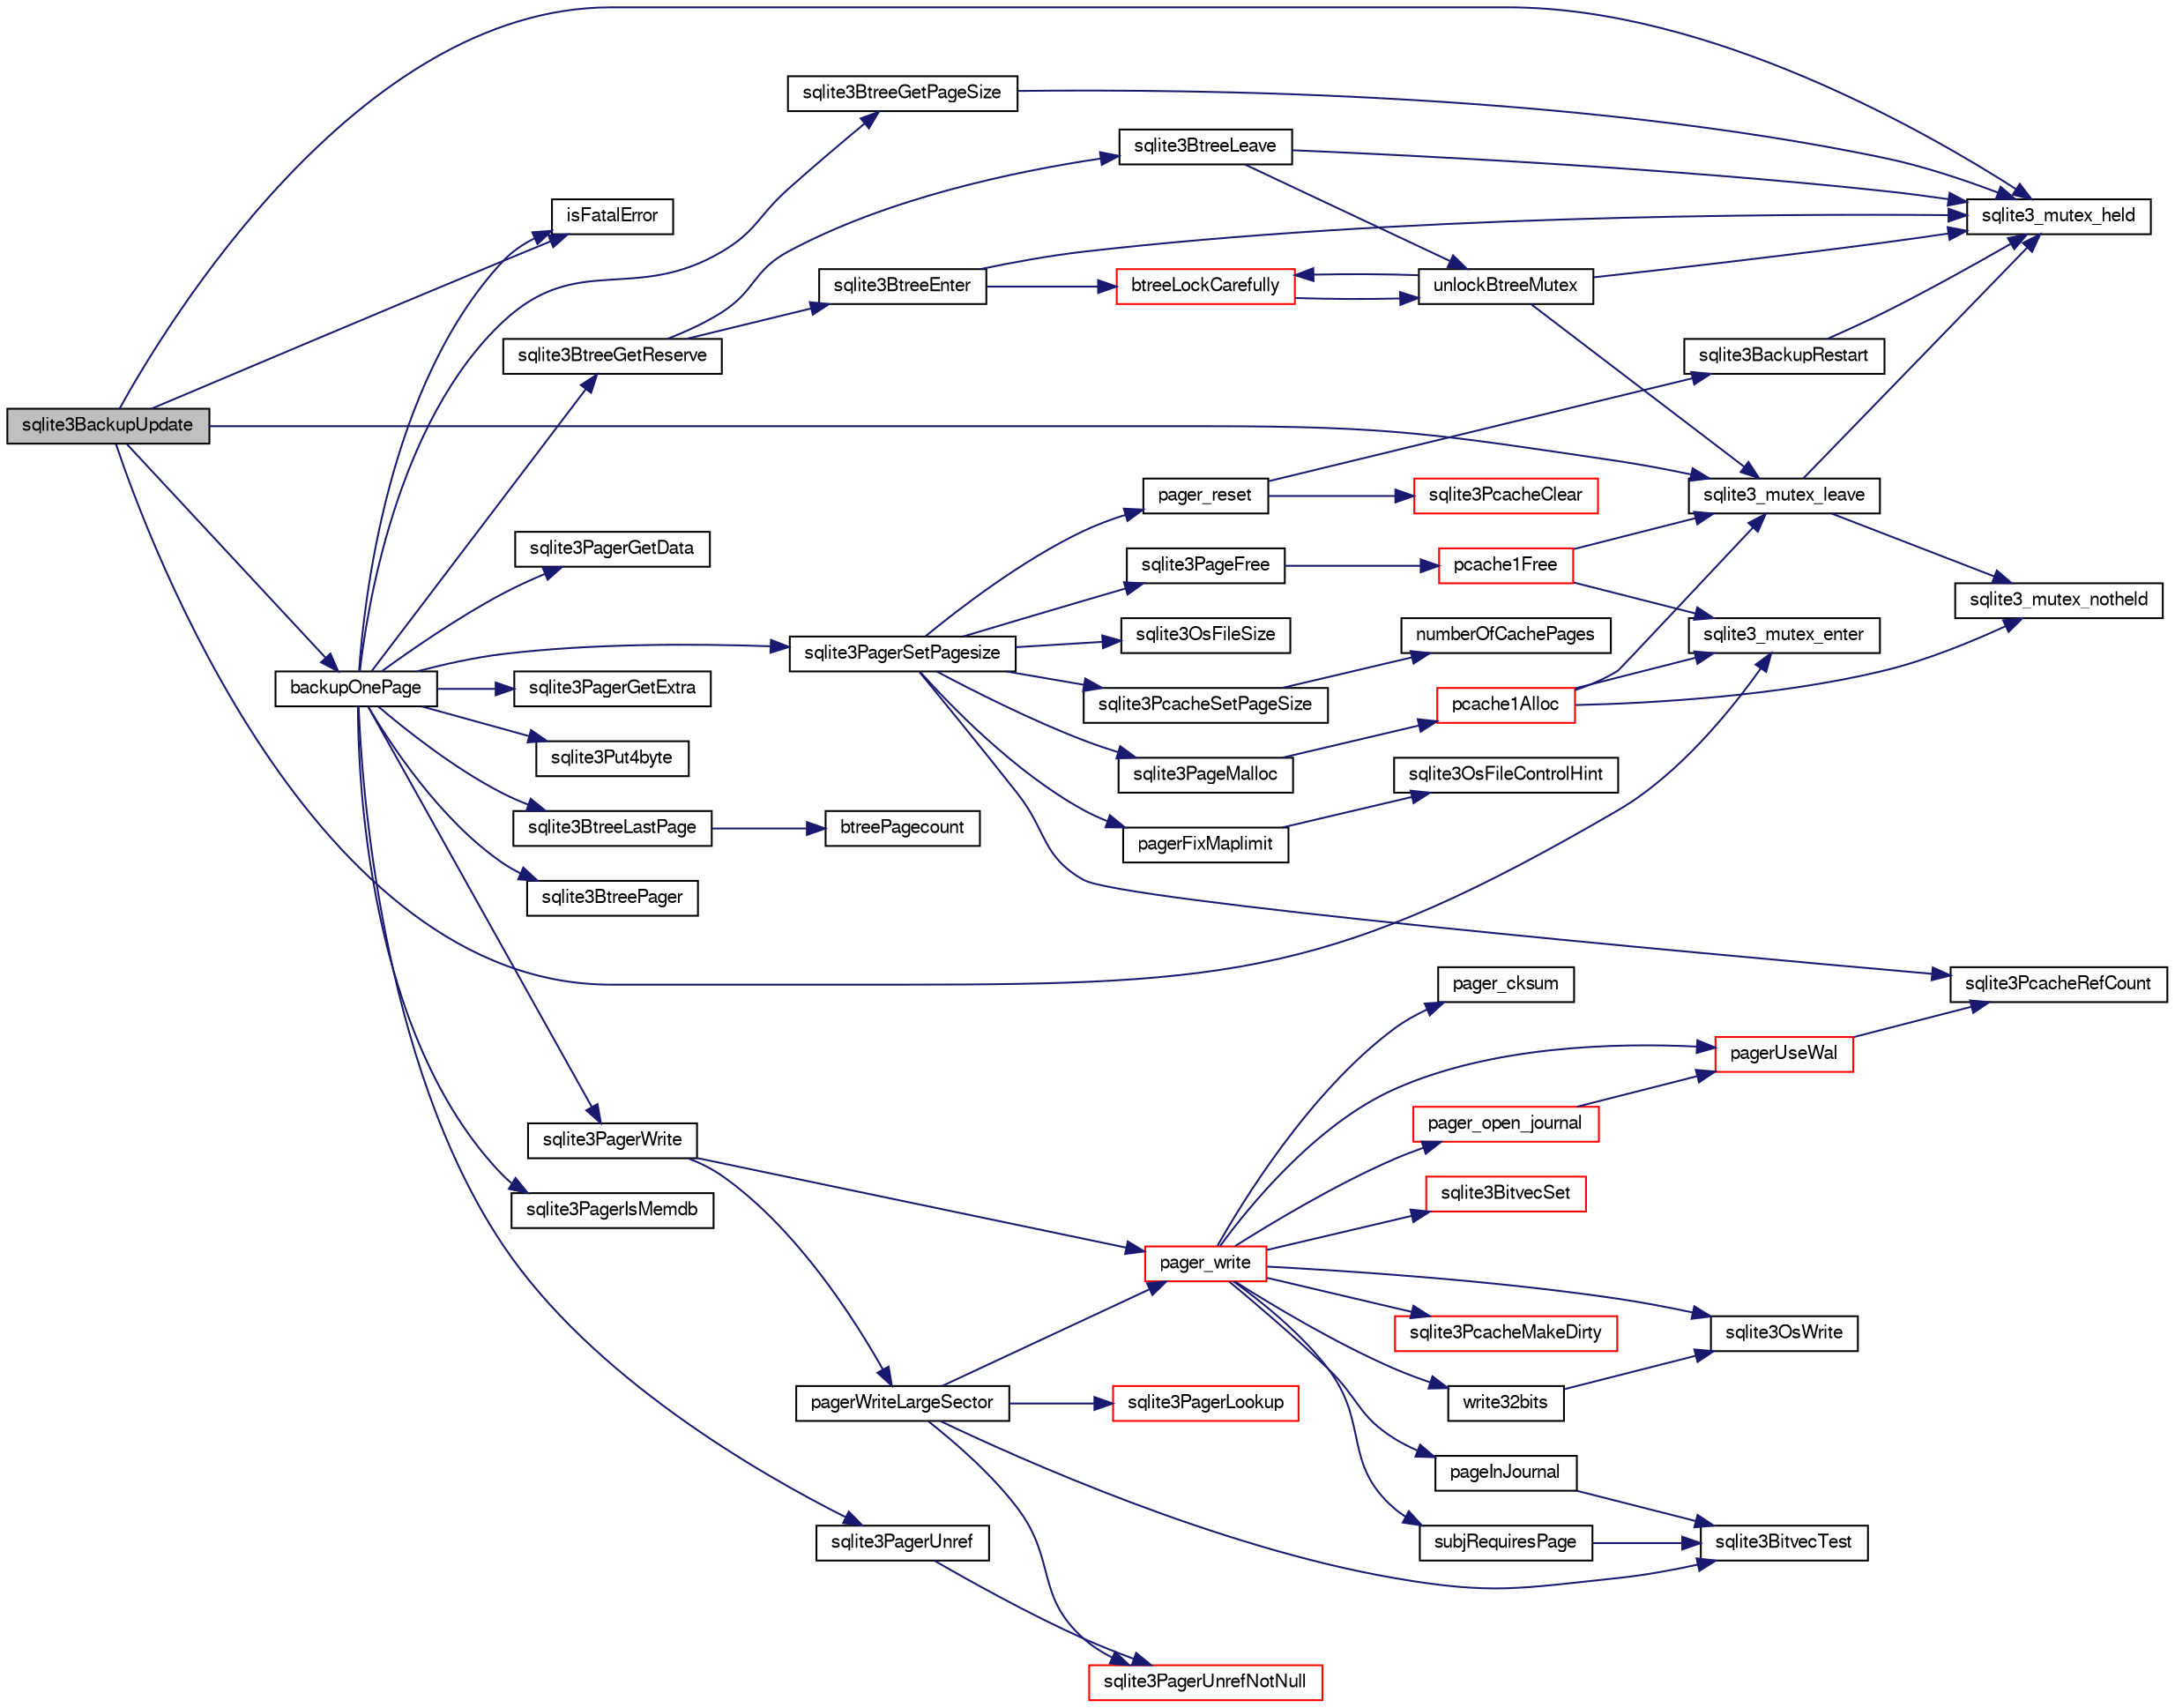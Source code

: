 digraph "sqlite3BackupUpdate"
{
  edge [fontname="FreeSans",fontsize="10",labelfontname="FreeSans",labelfontsize="10"];
  node [fontname="FreeSans",fontsize="10",shape=record];
  rankdir="LR";
  Node427495 [label="sqlite3BackupUpdate",height=0.2,width=0.4,color="black", fillcolor="grey75", style="filled", fontcolor="black"];
  Node427495 -> Node427496 [color="midnightblue",fontsize="10",style="solid",fontname="FreeSans"];
  Node427496 [label="sqlite3_mutex_held",height=0.2,width=0.4,color="black", fillcolor="white", style="filled",URL="$sqlite3_8c.html#acf77da68932b6bc163c5e68547ecc3e7"];
  Node427495 -> Node427497 [color="midnightblue",fontsize="10",style="solid",fontname="FreeSans"];
  Node427497 [label="isFatalError",height=0.2,width=0.4,color="black", fillcolor="white", style="filled",URL="$sqlite3_8c.html#a08bf7a0d0e8efb81f4c115f7ffb55c06"];
  Node427495 -> Node427498 [color="midnightblue",fontsize="10",style="solid",fontname="FreeSans"];
  Node427498 [label="sqlite3_mutex_enter",height=0.2,width=0.4,color="black", fillcolor="white", style="filled",URL="$sqlite3_8c.html#a1c12cde690bd89f104de5cbad12a6bf5"];
  Node427495 -> Node427499 [color="midnightblue",fontsize="10",style="solid",fontname="FreeSans"];
  Node427499 [label="backupOnePage",height=0.2,width=0.4,color="black", fillcolor="white", style="filled",URL="$sqlite3_8c.html#a7efb6a8380d746b14e73db99ad3428a2"];
  Node427499 -> Node427500 [color="midnightblue",fontsize="10",style="solid",fontname="FreeSans"];
  Node427500 [label="sqlite3BtreePager",height=0.2,width=0.4,color="black", fillcolor="white", style="filled",URL="$sqlite3_8c.html#aa0b1925984c0d8606d760b8fa27a4d7c"];
  Node427499 -> Node427501 [color="midnightblue",fontsize="10",style="solid",fontname="FreeSans"];
  Node427501 [label="sqlite3BtreeGetPageSize",height=0.2,width=0.4,color="black", fillcolor="white", style="filled",URL="$sqlite3_8c.html#a91f9dbfdbf95d6d9b955d1c7648b9fc1"];
  Node427501 -> Node427496 [color="midnightblue",fontsize="10",style="solid",fontname="FreeSans"];
  Node427499 -> Node427502 [color="midnightblue",fontsize="10",style="solid",fontname="FreeSans"];
  Node427502 [label="sqlite3BtreeGetReserve",height=0.2,width=0.4,color="black", fillcolor="white", style="filled",URL="$sqlite3_8c.html#a68011b8563328468149157a52e70e984"];
  Node427502 -> Node427503 [color="midnightblue",fontsize="10",style="solid",fontname="FreeSans"];
  Node427503 [label="sqlite3BtreeEnter",height=0.2,width=0.4,color="black", fillcolor="white", style="filled",URL="$sqlite3_8c.html#afa05d700ca373993fe6b0525b867feff"];
  Node427503 -> Node427496 [color="midnightblue",fontsize="10",style="solid",fontname="FreeSans"];
  Node427503 -> Node427504 [color="midnightblue",fontsize="10",style="solid",fontname="FreeSans"];
  Node427504 [label="btreeLockCarefully",height=0.2,width=0.4,color="red", fillcolor="white", style="filled",URL="$sqlite3_8c.html#a796746b1c1e4d6926960636bd74c79d7"];
  Node427504 -> Node427506 [color="midnightblue",fontsize="10",style="solid",fontname="FreeSans"];
  Node427506 [label="unlockBtreeMutex",height=0.2,width=0.4,color="black", fillcolor="white", style="filled",URL="$sqlite3_8c.html#a29bc7d1c753dfa2af9fb296b7dc19a4a"];
  Node427506 -> Node427496 [color="midnightblue",fontsize="10",style="solid",fontname="FreeSans"];
  Node427506 -> Node427507 [color="midnightblue",fontsize="10",style="solid",fontname="FreeSans"];
  Node427507 [label="sqlite3_mutex_leave",height=0.2,width=0.4,color="black", fillcolor="white", style="filled",URL="$sqlite3_8c.html#a5838d235601dbd3c1fa993555c6bcc93"];
  Node427507 -> Node427496 [color="midnightblue",fontsize="10",style="solid",fontname="FreeSans"];
  Node427507 -> Node427508 [color="midnightblue",fontsize="10",style="solid",fontname="FreeSans"];
  Node427508 [label="sqlite3_mutex_notheld",height=0.2,width=0.4,color="black", fillcolor="white", style="filled",URL="$sqlite3_8c.html#a83967c837c1c000d3b5adcfaa688f5dc"];
  Node427506 -> Node427504 [color="midnightblue",fontsize="10",style="solid",fontname="FreeSans"];
  Node427502 -> Node427510 [color="midnightblue",fontsize="10",style="solid",fontname="FreeSans"];
  Node427510 [label="sqlite3BtreeLeave",height=0.2,width=0.4,color="black", fillcolor="white", style="filled",URL="$sqlite3_8c.html#a460e4f89d1aeef4b4d334cfe8165da89"];
  Node427510 -> Node427506 [color="midnightblue",fontsize="10",style="solid",fontname="FreeSans"];
  Node427510 -> Node427496 [color="midnightblue",fontsize="10",style="solid",fontname="FreeSans"];
  Node427499 -> Node427497 [color="midnightblue",fontsize="10",style="solid",fontname="FreeSans"];
  Node427499 -> Node427511 [color="midnightblue",fontsize="10",style="solid",fontname="FreeSans"];
  Node427511 [label="sqlite3PagerIsMemdb",height=0.2,width=0.4,color="black", fillcolor="white", style="filled",URL="$sqlite3_8c.html#ab46debef26325b83fd097b87c244e371"];
  Node427499 -> Node427512 [color="midnightblue",fontsize="10",style="solid",fontname="FreeSans"];
  Node427512 [label="sqlite3PagerSetPagesize",height=0.2,width=0.4,color="black", fillcolor="white", style="filled",URL="$sqlite3_8c.html#ab668348d5dcc0382c247c74b6358f16e"];
  Node427512 -> Node427513 [color="midnightblue",fontsize="10",style="solid",fontname="FreeSans"];
  Node427513 [label="sqlite3PcacheRefCount",height=0.2,width=0.4,color="black", fillcolor="white", style="filled",URL="$sqlite3_8c.html#adee2536d23ec9628e0883ccab03b3429"];
  Node427512 -> Node427514 [color="midnightblue",fontsize="10",style="solid",fontname="FreeSans"];
  Node427514 [label="sqlite3OsFileSize",height=0.2,width=0.4,color="black", fillcolor="white", style="filled",URL="$sqlite3_8c.html#a395914ef2826de6ed70e92b5d02887de"];
  Node427512 -> Node427515 [color="midnightblue",fontsize="10",style="solid",fontname="FreeSans"];
  Node427515 [label="sqlite3PageMalloc",height=0.2,width=0.4,color="black", fillcolor="white", style="filled",URL="$sqlite3_8c.html#af05f296695d164316d4666a76d07f1f0"];
  Node427515 -> Node427516 [color="midnightblue",fontsize="10",style="solid",fontname="FreeSans"];
  Node427516 [label="pcache1Alloc",height=0.2,width=0.4,color="red", fillcolor="white", style="filled",URL="$sqlite3_8c.html#ad80f2390e3fdf5c2feab3ea212d4e9a8"];
  Node427516 -> Node427508 [color="midnightblue",fontsize="10",style="solid",fontname="FreeSans"];
  Node427516 -> Node427498 [color="midnightblue",fontsize="10",style="solid",fontname="FreeSans"];
  Node427516 -> Node427507 [color="midnightblue",fontsize="10",style="solid",fontname="FreeSans"];
  Node427512 -> Node427524 [color="midnightblue",fontsize="10",style="solid",fontname="FreeSans"];
  Node427524 [label="pager_reset",height=0.2,width=0.4,color="black", fillcolor="white", style="filled",URL="$sqlite3_8c.html#a80434ecc2e0b58eea05c79b1690be582"];
  Node427524 -> Node427525 [color="midnightblue",fontsize="10",style="solid",fontname="FreeSans"];
  Node427525 [label="sqlite3BackupRestart",height=0.2,width=0.4,color="black", fillcolor="white", style="filled",URL="$sqlite3_8c.html#a51c915452a70527bce99483f8eac02b8"];
  Node427525 -> Node427496 [color="midnightblue",fontsize="10",style="solid",fontname="FreeSans"];
  Node427524 -> Node427526 [color="midnightblue",fontsize="10",style="solid",fontname="FreeSans"];
  Node427526 [label="sqlite3PcacheClear",height=0.2,width=0.4,color="red", fillcolor="white", style="filled",URL="$sqlite3_8c.html#ae4bcea77d6c756c9ad6ef25739172928"];
  Node427512 -> Node427531 [color="midnightblue",fontsize="10",style="solid",fontname="FreeSans"];
  Node427531 [label="sqlite3PcacheSetPageSize",height=0.2,width=0.4,color="black", fillcolor="white", style="filled",URL="$sqlite3_8c.html#aa8f59bcc736613514103517d86dd4b28"];
  Node427531 -> Node427532 [color="midnightblue",fontsize="10",style="solid",fontname="FreeSans"];
  Node427532 [label="numberOfCachePages",height=0.2,width=0.4,color="black", fillcolor="white", style="filled",URL="$sqlite3_8c.html#a0b88ce0be99c4ea2b2098317162fb590"];
  Node427512 -> Node427533 [color="midnightblue",fontsize="10",style="solid",fontname="FreeSans"];
  Node427533 [label="sqlite3PageFree",height=0.2,width=0.4,color="black", fillcolor="white", style="filled",URL="$sqlite3_8c.html#a7c85b1d9d633386e0ecb5d56594fe03f"];
  Node427533 -> Node427534 [color="midnightblue",fontsize="10",style="solid",fontname="FreeSans"];
  Node427534 [label="pcache1Free",height=0.2,width=0.4,color="red", fillcolor="white", style="filled",URL="$sqlite3_8c.html#a283e764f60afec3ed4995402b6604ceb"];
  Node427534 -> Node427498 [color="midnightblue",fontsize="10",style="solid",fontname="FreeSans"];
  Node427534 -> Node427507 [color="midnightblue",fontsize="10",style="solid",fontname="FreeSans"];
  Node427512 -> Node427536 [color="midnightblue",fontsize="10",style="solid",fontname="FreeSans"];
  Node427536 [label="pagerFixMaplimit",height=0.2,width=0.4,color="black", fillcolor="white", style="filled",URL="$sqlite3_8c.html#a9f1947188e8c305d8053d69f82318762"];
  Node427536 -> Node427537 [color="midnightblue",fontsize="10",style="solid",fontname="FreeSans"];
  Node427537 [label="sqlite3OsFileControlHint",height=0.2,width=0.4,color="black", fillcolor="white", style="filled",URL="$sqlite3_8c.html#a63d0693fc056b088572daedace58e82f"];
  Node427499 -> Node427538 [color="midnightblue",fontsize="10",style="solid",fontname="FreeSans"];
  Node427538 [label="sqlite3PagerWrite",height=0.2,width=0.4,color="black", fillcolor="white", style="filled",URL="$sqlite3_8c.html#ad4b8aee028ee99575b0748b299e04ed0"];
  Node427538 -> Node427539 [color="midnightblue",fontsize="10",style="solid",fontname="FreeSans"];
  Node427539 [label="pagerWriteLargeSector",height=0.2,width=0.4,color="black", fillcolor="white", style="filled",URL="$sqlite3_8c.html#a06334f0cc1c2dc95ffe29c2359928b92"];
  Node427539 -> Node427540 [color="midnightblue",fontsize="10",style="solid",fontname="FreeSans"];
  Node427540 [label="sqlite3BitvecTest",height=0.2,width=0.4,color="black", fillcolor="white", style="filled",URL="$sqlite3_8c.html#ab08693a5ff8d1b759eb50dc307ee910f"];
  Node427539 -> Node427541 [color="midnightblue",fontsize="10",style="solid",fontname="FreeSans"];
  Node427541 [label="pager_write",height=0.2,width=0.4,color="red", fillcolor="white", style="filled",URL="$sqlite3_8c.html#aa5dbf1a9dcccf0aa140b04b81325517f"];
  Node427541 -> Node427542 [color="midnightblue",fontsize="10",style="solid",fontname="FreeSans"];
  Node427542 [label="pager_open_journal",height=0.2,width=0.4,color="red", fillcolor="white", style="filled",URL="$sqlite3_8c.html#a9a5224f8941dc99ce19bb0eb24766d00"];
  Node427542 -> Node427543 [color="midnightblue",fontsize="10",style="solid",fontname="FreeSans"];
  Node427543 [label="pagerUseWal",height=0.2,width=0.4,color="red", fillcolor="white", style="filled",URL="$sqlite3_8c.html#a31def80bfe1de9284d635ba190a5eb68"];
  Node427543 -> Node427513 [color="midnightblue",fontsize="10",style="solid",fontname="FreeSans"];
  Node427541 -> Node427823 [color="midnightblue",fontsize="10",style="solid",fontname="FreeSans"];
  Node427823 [label="sqlite3PcacheMakeDirty",height=0.2,width=0.4,color="red", fillcolor="white", style="filled",URL="$sqlite3_8c.html#ab2add4c541df2d0b57a993930ee18a3a"];
  Node427541 -> Node427824 [color="midnightblue",fontsize="10",style="solid",fontname="FreeSans"];
  Node427824 [label="pageInJournal",height=0.2,width=0.4,color="black", fillcolor="white", style="filled",URL="$sqlite3_8c.html#a07fb7c067274e7abc0a9ea2d3ffed616"];
  Node427824 -> Node427540 [color="midnightblue",fontsize="10",style="solid",fontname="FreeSans"];
  Node427541 -> Node427825 [color="midnightblue",fontsize="10",style="solid",fontname="FreeSans"];
  Node427825 [label="subjRequiresPage",height=0.2,width=0.4,color="black", fillcolor="white", style="filled",URL="$sqlite3_8c.html#a8c8d460aa8cc7cb907b2e04844aaba86"];
  Node427825 -> Node427540 [color="midnightblue",fontsize="10",style="solid",fontname="FreeSans"];
  Node427541 -> Node427543 [color="midnightblue",fontsize="10",style="solid",fontname="FreeSans"];
  Node427541 -> Node427826 [color="midnightblue",fontsize="10",style="solid",fontname="FreeSans"];
  Node427826 [label="pager_cksum",height=0.2,width=0.4,color="black", fillcolor="white", style="filled",URL="$sqlite3_8c.html#aabee8392d616aa1523fd6521cd2eb2b2"];
  Node427541 -> Node427827 [color="midnightblue",fontsize="10",style="solid",fontname="FreeSans"];
  Node427827 [label="write32bits",height=0.2,width=0.4,color="black", fillcolor="white", style="filled",URL="$sqlite3_8c.html#a5db7813c01a178a634f0dcd6e7766ed6"];
  Node427827 -> Node427821 [color="midnightblue",fontsize="10",style="solid",fontname="FreeSans"];
  Node427821 [label="sqlite3OsWrite",height=0.2,width=0.4,color="black", fillcolor="white", style="filled",URL="$sqlite3_8c.html#a1eea7ec327af84c05b4dd4cc075a537f"];
  Node427541 -> Node427821 [color="midnightblue",fontsize="10",style="solid",fontname="FreeSans"];
  Node427541 -> Node427828 [color="midnightblue",fontsize="10",style="solid",fontname="FreeSans"];
  Node427828 [label="sqlite3BitvecSet",height=0.2,width=0.4,color="red", fillcolor="white", style="filled",URL="$sqlite3_8c.html#a1f3c6d64d5d889e451d6725b1eb458be"];
  Node427539 -> Node427833 [color="midnightblue",fontsize="10",style="solid",fontname="FreeSans"];
  Node427833 [label="sqlite3PagerUnrefNotNull",height=0.2,width=0.4,color="red", fillcolor="white", style="filled",URL="$sqlite3_8c.html#a4b314f96f09f5c68c94672e420e31ab9"];
  Node427539 -> Node427857 [color="midnightblue",fontsize="10",style="solid",fontname="FreeSans"];
  Node427857 [label="sqlite3PagerLookup",height=0.2,width=0.4,color="red", fillcolor="white", style="filled",URL="$sqlite3_8c.html#a1252ec03814f64eed236cfb21094cafd"];
  Node427538 -> Node427541 [color="midnightblue",fontsize="10",style="solid",fontname="FreeSans"];
  Node427499 -> Node427905 [color="midnightblue",fontsize="10",style="solid",fontname="FreeSans"];
  Node427905 [label="sqlite3PagerGetData",height=0.2,width=0.4,color="black", fillcolor="white", style="filled",URL="$sqlite3_8c.html#a9dd340e56fb4b7fad4df339595b8d8a2"];
  Node427499 -> Node427906 [color="midnightblue",fontsize="10",style="solid",fontname="FreeSans"];
  Node427906 [label="sqlite3PagerGetExtra",height=0.2,width=0.4,color="black", fillcolor="white", style="filled",URL="$sqlite3_8c.html#a48e879a6d20f06f27390973ab8d59bd7"];
  Node427499 -> Node427907 [color="midnightblue",fontsize="10",style="solid",fontname="FreeSans"];
  Node427907 [label="sqlite3Put4byte",height=0.2,width=0.4,color="black", fillcolor="white", style="filled",URL="$sqlite3_8c.html#a90821e542f11539726c50c15993056c4"];
  Node427499 -> Node427908 [color="midnightblue",fontsize="10",style="solid",fontname="FreeSans"];
  Node427908 [label="sqlite3BtreeLastPage",height=0.2,width=0.4,color="black", fillcolor="white", style="filled",URL="$sqlite3_8c.html#ad098765ff19e404329c836462c185d95"];
  Node427908 -> Node427909 [color="midnightblue",fontsize="10",style="solid",fontname="FreeSans"];
  Node427909 [label="btreePagecount",height=0.2,width=0.4,color="black", fillcolor="white", style="filled",URL="$sqlite3_8c.html#a9cc4ac11752c088db89d551ec1495a15"];
  Node427499 -> Node427910 [color="midnightblue",fontsize="10",style="solid",fontname="FreeSans"];
  Node427910 [label="sqlite3PagerUnref",height=0.2,width=0.4,color="black", fillcolor="white", style="filled",URL="$sqlite3_8c.html#aa9d040b7f24a8a5d99bf96863b52cd15"];
  Node427910 -> Node427833 [color="midnightblue",fontsize="10",style="solid",fontname="FreeSans"];
  Node427495 -> Node427507 [color="midnightblue",fontsize="10",style="solid",fontname="FreeSans"];
}
